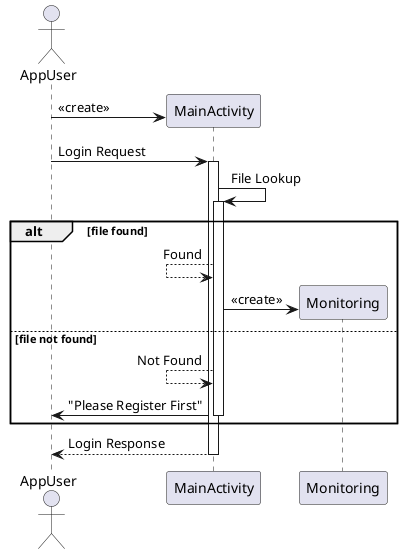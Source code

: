 @startuml
actor AppUser

create MainActivity
AppUser -> MainActivity: <<create>>
AppUser -> MainActivity: Login Request

activate MainActivity
MainActivity -> MainActivity: File Lookup

activate MainActivity

alt file found
MainActivity <-- MainActivity: Found
create Monitoring
MainActivity -> Monitoring: <<create>>

else file not found
MainActivity <-- MainActivity: Not Found
AppUser <- MainActivity: "Please Register First"
deactivate MainActivity
end

AppUser <-- MainActivity: Login Response
deactivate MainActivity
@enduml